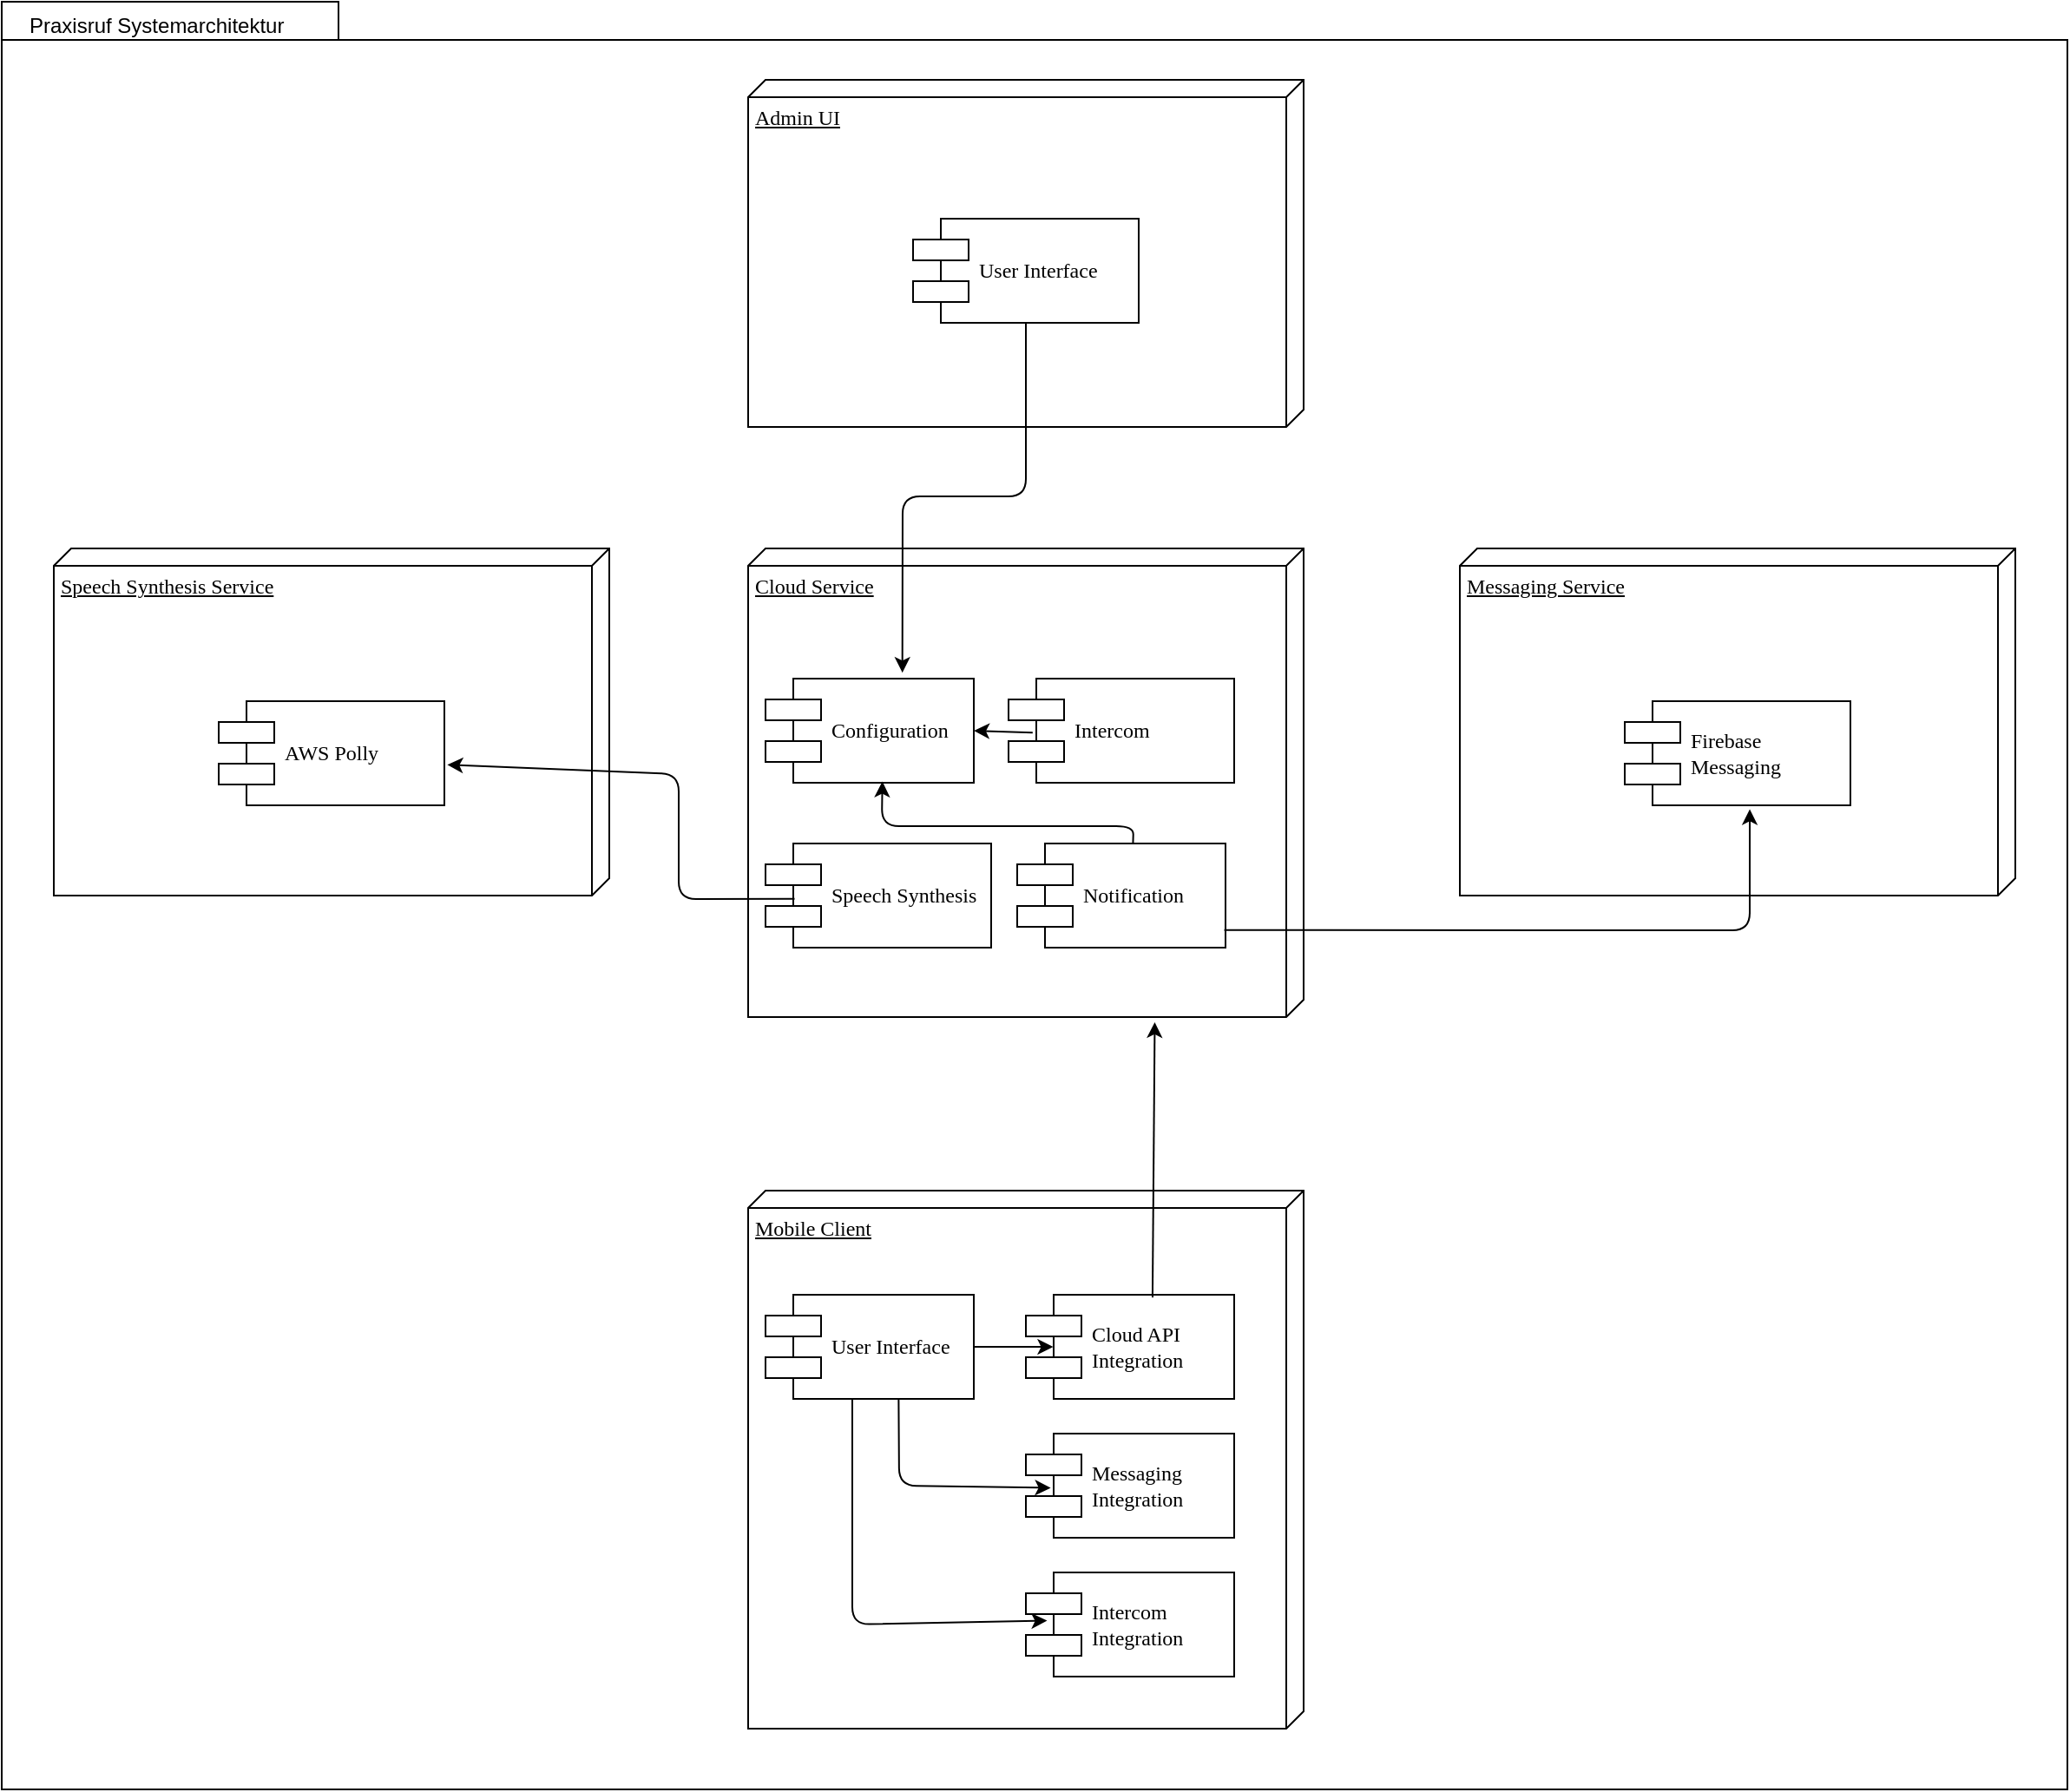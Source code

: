 <mxfile version="14.9.3" type="device"><diagram name="Page-1" id="5f0bae14-7c28-e335-631c-24af17079c00"><mxGraphModel dx="2737" dy="1482" grid="1" gridSize="10" guides="1" tooltips="1" connect="1" arrows="1" fold="1" page="1" pageScale="1" pageWidth="1100" pageHeight="850" background="none" math="0" shadow="0"><root><mxCell id="0"/><mxCell id="1" parent="0"/><mxCell id="DRhnY23yVzabvWs_i0V9-1" value="" style="shape=folder;fontStyle=1;spacingTop=10;tabWidth=194;tabHeight=22;tabPosition=left;html=1;rounded=0;shadow=0;comic=0;labelBackgroundColor=none;strokeWidth=1;fillColor=none;fontFamily=Verdana;fontSize=10;align=center;" parent="1" vertex="1"><mxGeometry x="170" y="15" width="1190" height="1030" as="geometry"/></mxCell><mxCell id="39150e848f15840c-1" value="Mobile Client" style="verticalAlign=top;align=left;spacingTop=8;spacingLeft=2;spacingRight=12;shape=cube;size=10;direction=south;fontStyle=4;html=1;rounded=0;shadow=0;comic=0;labelBackgroundColor=none;strokeWidth=1;fontFamily=Verdana;fontSize=12" parent="1" vertex="1"><mxGeometry x="600" y="700" width="320" height="310" as="geometry"/></mxCell><mxCell id="39150e848f15840c-2" value="Cloud Service" style="verticalAlign=top;align=left;spacingTop=8;spacingLeft=2;spacingRight=12;shape=cube;size=10;direction=south;fontStyle=4;html=1;rounded=0;shadow=0;comic=0;labelBackgroundColor=none;strokeWidth=1;fontFamily=Verdana;fontSize=12" parent="1" vertex="1"><mxGeometry x="600" y="330" width="320" height="270" as="geometry"/></mxCell><mxCell id="39150e848f15840c-5" value="Messaging &lt;br&gt;Integration" style="shape=component;align=left;spacingLeft=36;rounded=0;shadow=0;comic=0;labelBackgroundColor=none;strokeWidth=1;fontFamily=Verdana;fontSize=12;html=1;" parent="1" vertex="1"><mxGeometry x="760" y="840" width="120" height="60" as="geometry"/></mxCell><mxCell id="DRhnY23yVzabvWs_i0V9-2" value="Praxisruf Systemarchitektur" style="text;strokeColor=none;fillColor=none;align=left;verticalAlign=top;spacingLeft=4;spacingRight=4;overflow=hidden;rotatable=0;points=[[0,0.5],[1,0.5]];portConstraint=eastwest;" parent="1" vertex="1"><mxGeometry x="180" y="15" width="180" height="26" as="geometry"/></mxCell><mxCell id="DRhnY23yVzabvWs_i0V9-3" value="Admin UI" style="verticalAlign=top;align=left;spacingTop=8;spacingLeft=2;spacingRight=12;shape=cube;size=10;direction=south;fontStyle=4;html=1;rounded=0;shadow=0;comic=0;labelBackgroundColor=none;strokeWidth=1;fontFamily=Verdana;fontSize=12" parent="1" vertex="1"><mxGeometry x="600" y="60" width="320" height="200" as="geometry"/></mxCell><mxCell id="DRhnY23yVzabvWs_i0V9-4" value="Messaging Service" style="verticalAlign=top;align=left;spacingTop=8;spacingLeft=2;spacingRight=12;shape=cube;size=10;direction=south;fontStyle=4;html=1;rounded=0;shadow=0;comic=0;labelBackgroundColor=none;strokeWidth=1;fontFamily=Verdana;fontSize=12" parent="1" vertex="1"><mxGeometry x="1010" y="330" width="320" height="200" as="geometry"/></mxCell><mxCell id="DRhnY23yVzabvWs_i0V9-5" value="Configuration" style="shape=component;align=left;spacingLeft=36;rounded=0;shadow=0;comic=0;labelBackgroundColor=none;strokeWidth=1;fontFamily=Verdana;fontSize=12;html=1;" parent="1" vertex="1"><mxGeometry x="610" y="405" width="120" height="60" as="geometry"/></mxCell><mxCell id="DRhnY23yVzabvWs_i0V9-6" value="Notification" style="shape=component;align=left;spacingLeft=36;rounded=0;shadow=0;comic=0;labelBackgroundColor=none;strokeWidth=1;fontFamily=Verdana;fontSize=12;html=1;" parent="1" vertex="1"><mxGeometry x="755" y="500" width="120" height="60" as="geometry"/></mxCell><mxCell id="DRhnY23yVzabvWs_i0V9-7" value="User Interface" style="shape=component;align=left;spacingLeft=36;rounded=0;shadow=0;comic=0;labelBackgroundColor=none;strokeWidth=1;fontFamily=Verdana;fontSize=12;html=1;" parent="1" vertex="1"><mxGeometry x="695" y="140" width="130" height="60" as="geometry"/></mxCell><mxCell id="DRhnY23yVzabvWs_i0V9-8" value="Firebase &lt;br&gt;Messaging" style="shape=component;align=left;spacingLeft=36;rounded=0;shadow=0;comic=0;labelBackgroundColor=none;strokeWidth=1;fontFamily=Verdana;fontSize=12;html=1;" parent="1" vertex="1"><mxGeometry x="1105" y="418" width="130" height="60" as="geometry"/></mxCell><mxCell id="DRhnY23yVzabvWs_i0V9-9" value="Cloud API&lt;br&gt;Integration" style="shape=component;align=left;spacingLeft=36;rounded=0;shadow=0;comic=0;labelBackgroundColor=none;strokeWidth=1;fontFamily=Verdana;fontSize=12;html=1;" parent="1" vertex="1"><mxGeometry x="760" y="760" width="120" height="60" as="geometry"/></mxCell><mxCell id="DRhnY23yVzabvWs_i0V9-10" value="User Interface" style="shape=component;align=left;spacingLeft=36;rounded=0;shadow=0;comic=0;labelBackgroundColor=none;strokeWidth=1;fontFamily=Verdana;fontSize=12;html=1;" parent="1" vertex="1"><mxGeometry x="610" y="760" width="120" height="60" as="geometry"/></mxCell><mxCell id="DRhnY23yVzabvWs_i0V9-20" value="" style="endArrow=classic;html=1;entryX=0.561;entryY=0.988;entryDx=0;entryDy=0;exitX=0.556;exitY=-0.005;exitDx=0;exitDy=0;exitPerimeter=0;entryPerimeter=0;" parent="1" source="DRhnY23yVzabvWs_i0V9-6" target="DRhnY23yVzabvWs_i0V9-5" edge="1"><mxGeometry width="50" height="50" relative="1" as="geometry"><mxPoint x="770" y="435" as="sourcePoint"/><mxPoint x="750" y="425" as="targetPoint"/><Array as="points"><mxPoint x="822" y="490"/><mxPoint x="677" y="490"/></Array></mxGeometry></mxCell><mxCell id="DRhnY23yVzabvWs_i0V9-22" value="" style="endArrow=classic;html=1;entryX=0.131;entryY=0.501;entryDx=0;entryDy=0;entryPerimeter=0;exitX=1;exitY=0.5;exitDx=0;exitDy=0;" parent="1" source="DRhnY23yVzabvWs_i0V9-10" target="DRhnY23yVzabvWs_i0V9-9" edge="1"><mxGeometry width="50" height="50" relative="1" as="geometry"><mxPoint x="460" y="800" as="sourcePoint"/><mxPoint x="420" y="790" as="targetPoint"/></mxGeometry></mxCell><mxCell id="eNjIUM7e2TonUCsNVP1N-1" value="Intercom" style="shape=component;align=left;spacingLeft=36;rounded=0;shadow=0;comic=0;labelBackgroundColor=none;strokeWidth=1;fontFamily=Verdana;fontSize=12;html=1;" vertex="1" parent="1"><mxGeometry x="750" y="405" width="130" height="60" as="geometry"/></mxCell><mxCell id="eNjIUM7e2TonUCsNVP1N-2" value="Speech Synthesis" style="shape=component;align=left;spacingLeft=36;rounded=0;shadow=0;comic=0;labelBackgroundColor=none;strokeWidth=1;fontFamily=Verdana;fontSize=12;html=1;" vertex="1" parent="1"><mxGeometry x="610" y="500" width="130" height="60" as="geometry"/></mxCell><mxCell id="eNjIUM7e2TonUCsNVP1N-3" value="Speech Synthesis Service" style="verticalAlign=top;align=left;spacingTop=8;spacingLeft=2;spacingRight=12;shape=cube;size=10;direction=south;fontStyle=4;html=1;rounded=0;shadow=0;comic=0;labelBackgroundColor=none;strokeWidth=1;fontFamily=Verdana;fontSize=12" vertex="1" parent="1"><mxGeometry x="200" y="330" width="320" height="200" as="geometry"/></mxCell><mxCell id="eNjIUM7e2TonUCsNVP1N-4" value="AWS Polly" style="shape=component;align=left;spacingLeft=36;rounded=0;shadow=0;comic=0;labelBackgroundColor=none;strokeWidth=1;fontFamily=Verdana;fontSize=12;html=1;" vertex="1" parent="1"><mxGeometry x="295" y="418" width="130" height="60" as="geometry"/></mxCell><mxCell id="eNjIUM7e2TonUCsNVP1N-5" value="Intercom &lt;br&gt;Integration" style="shape=component;align=left;spacingLeft=36;rounded=0;shadow=0;comic=0;labelBackgroundColor=none;strokeWidth=1;fontFamily=Verdana;fontSize=12;html=1;" vertex="1" parent="1"><mxGeometry x="760" y="920" width="120" height="60" as="geometry"/></mxCell><mxCell id="eNjIUM7e2TonUCsNVP1N-6" value="" style="endArrow=classic;html=1;exitX=0.639;exitY=0.992;exitDx=0;exitDy=0;exitPerimeter=0;entryX=0.119;entryY=0.521;entryDx=0;entryDy=0;entryPerimeter=0;" edge="1" parent="1" source="DRhnY23yVzabvWs_i0V9-10" target="39150e848f15840c-5"><mxGeometry width="50" height="50" relative="1" as="geometry"><mxPoint x="470" y="940" as="sourcePoint"/><mxPoint x="530" y="990" as="targetPoint"/><Array as="points"><mxPoint x="687" y="870"/></Array></mxGeometry></mxCell><mxCell id="eNjIUM7e2TonUCsNVP1N-7" value="" style="endArrow=classic;html=1;exitX=0.639;exitY=0.992;exitDx=0;exitDy=0;exitPerimeter=0;entryX=0.102;entryY=0.463;entryDx=0;entryDy=0;entryPerimeter=0;" edge="1" parent="1" target="eNjIUM7e2TonUCsNVP1N-5"><mxGeometry width="50" height="50" relative="1" as="geometry"><mxPoint x="660.0" y="820" as="sourcePoint"/><mxPoint x="747.6" y="871.74" as="targetPoint"/><Array as="points"><mxPoint x="660" y="950"/></Array></mxGeometry></mxCell><mxCell id="eNjIUM7e2TonUCsNVP1N-9" value="" style="endArrow=classic;html=1;exitX=0.608;exitY=0.026;exitDx=0;exitDy=0;exitPerimeter=0;entryX=1.011;entryY=0.268;entryDx=0;entryDy=0;entryPerimeter=0;" edge="1" parent="1" source="DRhnY23yVzabvWs_i0V9-9" target="39150e848f15840c-2"><mxGeometry width="50" height="50" relative="1" as="geometry"><mxPoint x="750" y="690" as="sourcePoint"/><mxPoint x="800" y="640" as="targetPoint"/></mxGeometry></mxCell><mxCell id="eNjIUM7e2TonUCsNVP1N-11" value="" style="endArrow=classic;html=1;exitX=0.5;exitY=1;exitDx=0;exitDy=0;entryX=0.657;entryY=-0.057;entryDx=0;entryDy=0;entryPerimeter=0;" edge="1" parent="1" source="DRhnY23yVzabvWs_i0V9-7" target="DRhnY23yVzabvWs_i0V9-5"><mxGeometry width="50" height="50" relative="1" as="geometry"><mxPoint x="950" y="650" as="sourcePoint"/><mxPoint x="1000" y="600" as="targetPoint"/><Array as="points"><mxPoint x="760" y="300"/><mxPoint x="689" y="300"/></Array></mxGeometry></mxCell><mxCell id="eNjIUM7e2TonUCsNVP1N-13" value="" style="endArrow=classic;html=1;entryX=1;entryY=0.5;entryDx=0;entryDy=0;exitX=0.107;exitY=0.518;exitDx=0;exitDy=0;exitPerimeter=0;" edge="1" parent="1" source="eNjIUM7e2TonUCsNVP1N-1" target="DRhnY23yVzabvWs_i0V9-5"><mxGeometry width="50" height="50" relative="1" as="geometry"><mxPoint x="950" y="650" as="sourcePoint"/><mxPoint x="1000" y="600" as="targetPoint"/></mxGeometry></mxCell><mxCell id="eNjIUM7e2TonUCsNVP1N-14" value="" style="endArrow=classic;html=1;exitX=0.994;exitY=0.831;exitDx=0;exitDy=0;entryX=0.554;entryY=1.037;entryDx=0;entryDy=0;entryPerimeter=0;exitPerimeter=0;" edge="1" parent="1" source="DRhnY23yVzabvWs_i0V9-6" target="DRhnY23yVzabvWs_i0V9-8"><mxGeometry width="50" height="50" relative="1" as="geometry"><mxPoint x="950" y="650" as="sourcePoint"/><mxPoint x="1000" y="600" as="targetPoint"/><Array as="points"><mxPoint x="1177" y="550"/></Array></mxGeometry></mxCell><mxCell id="eNjIUM7e2TonUCsNVP1N-15" value="" style="endArrow=classic;html=1;entryX=1.013;entryY=0.611;entryDx=0;entryDy=0;entryPerimeter=0;exitX=0.129;exitY=0.532;exitDx=0;exitDy=0;exitPerimeter=0;" edge="1" parent="1" source="eNjIUM7e2TonUCsNVP1N-2" target="eNjIUM7e2TonUCsNVP1N-4"><mxGeometry width="50" height="50" relative="1" as="geometry"><mxPoint x="950" y="650" as="sourcePoint"/><mxPoint x="1000" y="600" as="targetPoint"/><Array as="points"><mxPoint x="560" y="532"/><mxPoint x="560" y="460"/></Array></mxGeometry></mxCell></root></mxGraphModel></diagram></mxfile>